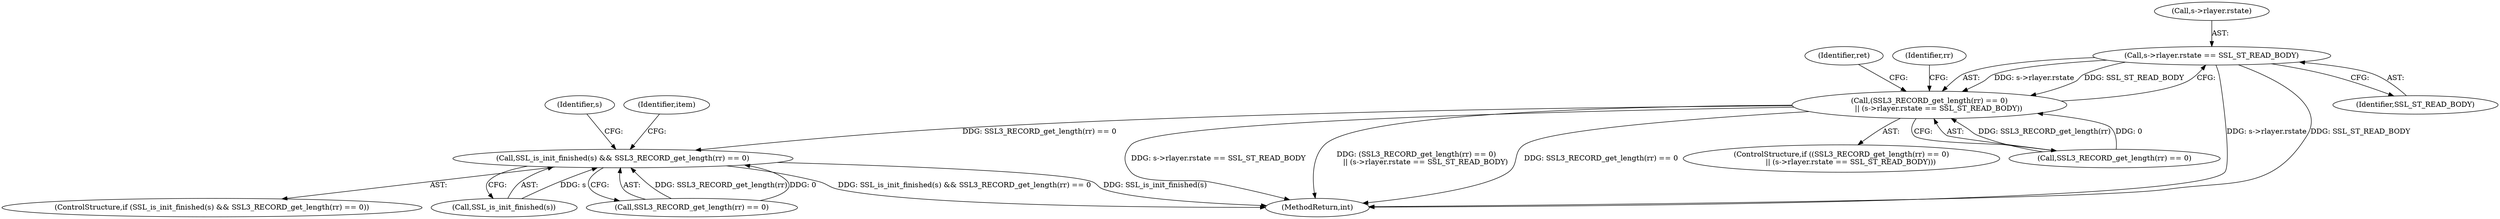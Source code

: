 digraph "0_openssl_af58be768ebb690f78530f796e92b8ae5c9a4401@pointer" {
"1000309" [label="(Call,s->rlayer.rstate == SSL_ST_READ_BODY)"];
"1000304" [label="(Call,(SSL3_RECORD_get_length(rr) == 0)\n        || (s->rlayer.rstate == SSL_ST_READ_BODY))"];
"1000239" [label="(Call,SSL_is_init_finished(s) && SSL3_RECORD_get_length(rr) == 0)"];
"1000318" [label="(Identifier,ret)"];
"1000238" [label="(ControlStructure,if (SSL_is_init_finished(s) && SSL3_RECORD_get_length(rr) == 0))"];
"1000367" [label="(MethodReturn,int)"];
"1000240" [label="(Call,SSL_is_init_finished(s))"];
"1000242" [label="(Call,SSL3_RECORD_get_length(rr) == 0)"];
"1000303" [label="(ControlStructure,if ((SSL3_RECORD_get_length(rr) == 0)\n        || (s->rlayer.rstate == SSL_ST_READ_BODY)))"];
"1000304" [label="(Call,(SSL3_RECORD_get_length(rr) == 0)\n        || (s->rlayer.rstate == SSL_ST_READ_BODY))"];
"1000239" [label="(Call,SSL_is_init_finished(s) && SSL3_RECORD_get_length(rr) == 0)"];
"1000300" [label="(Identifier,s)"];
"1000310" [label="(Call,s->rlayer.rstate)"];
"1000343" [label="(Identifier,rr)"];
"1000309" [label="(Call,s->rlayer.rstate == SSL_ST_READ_BODY)"];
"1000305" [label="(Call,SSL3_RECORD_get_length(rr) == 0)"];
"1000249" [label="(Identifier,item)"];
"1000315" [label="(Identifier,SSL_ST_READ_BODY)"];
"1000309" -> "1000304"  [label="AST: "];
"1000309" -> "1000315"  [label="CFG: "];
"1000310" -> "1000309"  [label="AST: "];
"1000315" -> "1000309"  [label="AST: "];
"1000304" -> "1000309"  [label="CFG: "];
"1000309" -> "1000367"  [label="DDG: s->rlayer.rstate"];
"1000309" -> "1000367"  [label="DDG: SSL_ST_READ_BODY"];
"1000309" -> "1000304"  [label="DDG: s->rlayer.rstate"];
"1000309" -> "1000304"  [label="DDG: SSL_ST_READ_BODY"];
"1000304" -> "1000303"  [label="AST: "];
"1000304" -> "1000305"  [label="CFG: "];
"1000305" -> "1000304"  [label="AST: "];
"1000318" -> "1000304"  [label="CFG: "];
"1000343" -> "1000304"  [label="CFG: "];
"1000304" -> "1000367"  [label="DDG: s->rlayer.rstate == SSL_ST_READ_BODY"];
"1000304" -> "1000367"  [label="DDG: (SSL3_RECORD_get_length(rr) == 0)\n        || (s->rlayer.rstate == SSL_ST_READ_BODY)"];
"1000304" -> "1000367"  [label="DDG: SSL3_RECORD_get_length(rr) == 0"];
"1000304" -> "1000239"  [label="DDG: SSL3_RECORD_get_length(rr) == 0"];
"1000305" -> "1000304"  [label="DDG: SSL3_RECORD_get_length(rr)"];
"1000305" -> "1000304"  [label="DDG: 0"];
"1000239" -> "1000238"  [label="AST: "];
"1000239" -> "1000240"  [label="CFG: "];
"1000239" -> "1000242"  [label="CFG: "];
"1000240" -> "1000239"  [label="AST: "];
"1000242" -> "1000239"  [label="AST: "];
"1000249" -> "1000239"  [label="CFG: "];
"1000300" -> "1000239"  [label="CFG: "];
"1000239" -> "1000367"  [label="DDG: SSL_is_init_finished(s) && SSL3_RECORD_get_length(rr) == 0"];
"1000239" -> "1000367"  [label="DDG: SSL_is_init_finished(s)"];
"1000240" -> "1000239"  [label="DDG: s"];
"1000242" -> "1000239"  [label="DDG: SSL3_RECORD_get_length(rr)"];
"1000242" -> "1000239"  [label="DDG: 0"];
}
